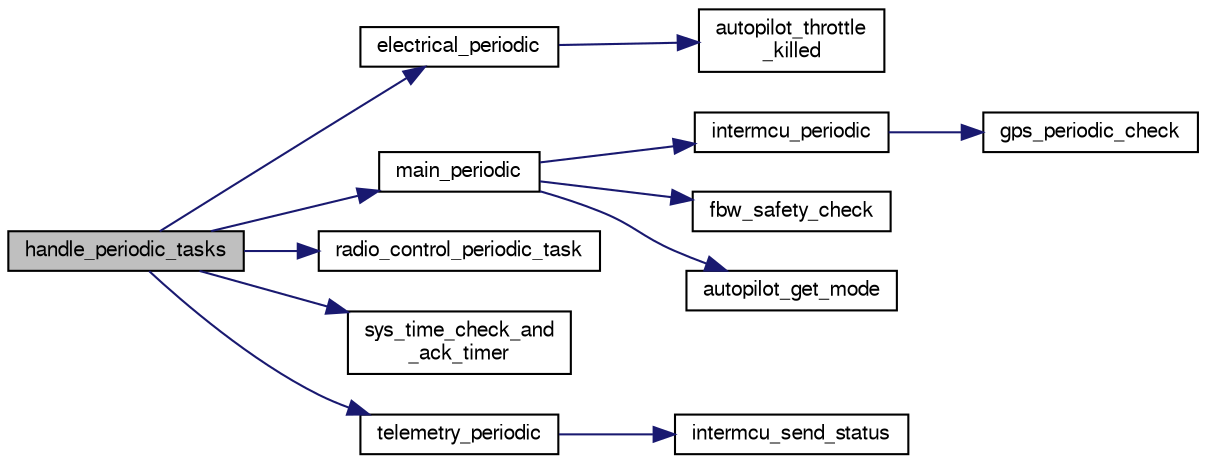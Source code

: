 digraph "handle_periodic_tasks"
{
  edge [fontname="FreeSans",fontsize="10",labelfontname="FreeSans",labelfontsize="10"];
  node [fontname="FreeSans",fontsize="10",shape=record];
  rankdir="LR";
  Node1 [label="handle_periodic_tasks",height=0.2,width=0.4,color="black", fillcolor="grey75", style="filled", fontcolor="black"];
  Node1 -> Node2 [color="midnightblue",fontsize="10",style="solid",fontname="FreeSans"];
  Node2 [label="electrical_periodic",height=0.2,width=0.4,color="black", fillcolor="white", style="filled",URL="$electrical_8c.html#aeef6ce2fb40e76ed52df5a1d45646ba1"];
  Node2 -> Node3 [color="midnightblue",fontsize="10",style="solid",fontname="FreeSans"];
  Node3 [label="autopilot_throttle\l_killed",height=0.2,width=0.4,color="black", fillcolor="white", style="filled",URL="$autopilot_8c.html#ad0636a1ccc27b07219072341aec524d8",tooltip="get kill status "];
  Node1 -> Node4 [color="midnightblue",fontsize="10",style="solid",fontname="FreeSans"];
  Node4 [label="main_periodic",height=0.2,width=0.4,color="black", fillcolor="white", style="filled",URL="$rotorcraft_2main__fbw_8c.html#a81249e4ef19b8766982a6fe272d89bae"];
  Node4 -> Node5 [color="midnightblue",fontsize="10",style="solid",fontname="FreeSans"];
  Node5 [label="intermcu_periodic",height=0.2,width=0.4,color="black", fillcolor="white", style="filled",URL="$intermcu_8h.html#a0bb20e4869889dcee9e118f83957f92a"];
  Node5 -> Node6 [color="midnightblue",fontsize="10",style="solid",fontname="FreeSans"];
  Node6 [label="gps_periodic_check",height=0.2,width=0.4,color="black", fillcolor="white", style="filled",URL="$gps_8c.html#ae631bcedc95daefc88cba7e639b38f19",tooltip="Periodic GPS check. "];
  Node4 -> Node7 [color="midnightblue",fontsize="10",style="solid",fontname="FreeSans"];
  Node7 [label="fbw_safety_check",height=0.2,width=0.4,color="black", fillcolor="white", style="filled",URL="$rotorcraft_2main__fbw_8c.html#ab0de669200305a3b042953455e0ec067"];
  Node4 -> Node8 [color="midnightblue",fontsize="10",style="solid",fontname="FreeSans"];
  Node8 [label="autopilot_get_mode",height=0.2,width=0.4,color="black", fillcolor="white", style="filled",URL="$autopilot_8c.html#a23af2ac2d4bcb9b71c869a409de61cc4",tooltip="get autopilot mode "];
  Node1 -> Node9 [color="midnightblue",fontsize="10",style="solid",fontname="FreeSans"];
  Node9 [label="radio_control_periodic_task",height=0.2,width=0.4,color="black", fillcolor="white", style="filled",URL="$radio__control_8c.html#a3673b154cadd0d85e61e2fe36fdda1bd"];
  Node1 -> Node10 [color="midnightblue",fontsize="10",style="solid",fontname="FreeSans"];
  Node10 [label="sys_time_check_and\l_ack_timer",height=0.2,width=0.4,color="black", fillcolor="white", style="filled",URL="$sys__time_8h.html#a51e98e20394934c8db19022ab2adc4c1",tooltip="Check if timer has elapsed. "];
  Node1 -> Node11 [color="midnightblue",fontsize="10",style="solid",fontname="FreeSans"];
  Node11 [label="telemetry_periodic",height=0.2,width=0.4,color="black", fillcolor="white", style="filled",URL="$rotorcraft_2main__fbw_8c.html#aa185a98f019b1142ec48cf954cabe858"];
  Node11 -> Node12 [color="midnightblue",fontsize="10",style="solid",fontname="FreeSans"];
  Node12 [label="intermcu_send_status",height=0.2,width=0.4,color="black", fillcolor="white", style="filled",URL="$intermcu__fbw_8c.html#abbadcd4c86e9907fc3f28610b0ef6de1"];
}
